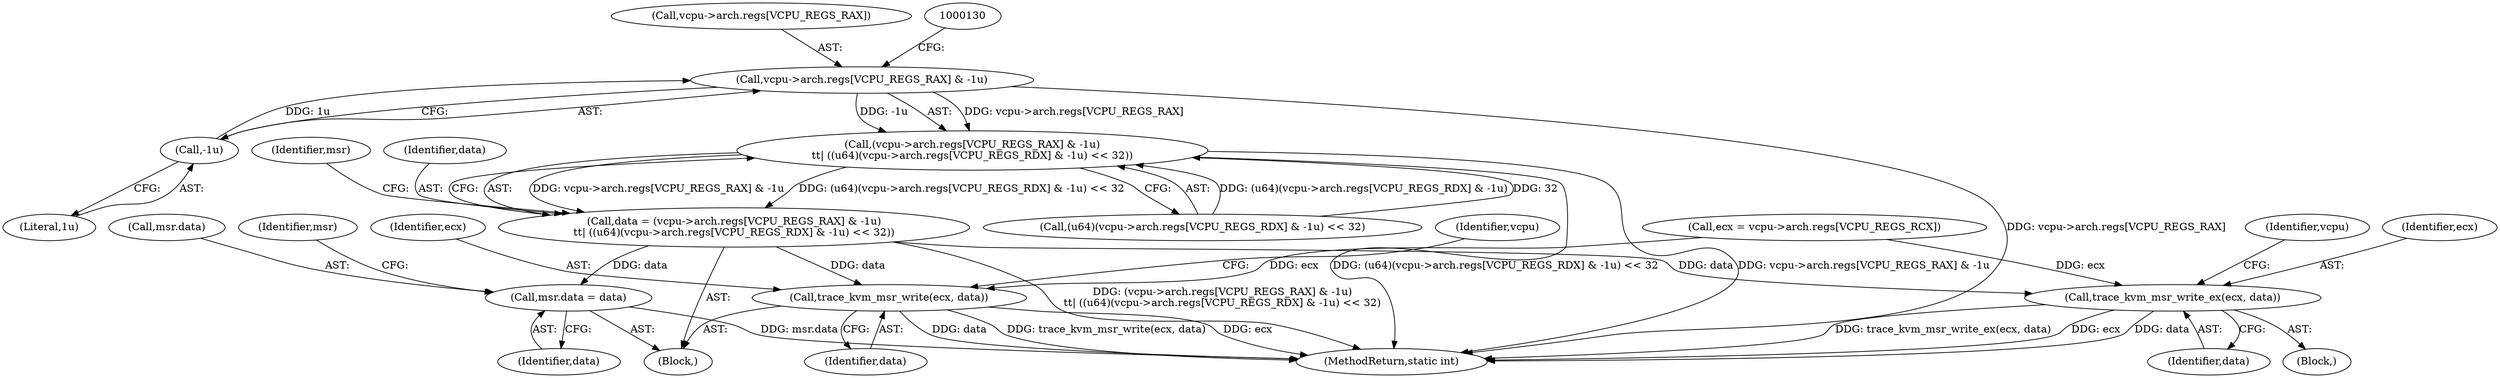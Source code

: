 digraph "0_linux_854e8bb1aa06c578c2c9145fa6bfe3680ef63b23_0@array" {
"1000118" [label="(Call,vcpu->arch.regs[VCPU_REGS_RAX] & -1u)"];
"1000126" [label="(Call,-1u)"];
"1000117" [label="(Call,(vcpu->arch.regs[VCPU_REGS_RAX] & -1u)\n\t\t| ((u64)(vcpu->arch.regs[VCPU_REGS_RDX] & -1u) << 32))"];
"1000115" [label="(Call,data = (vcpu->arch.regs[VCPU_REGS_RAX] & -1u)\n\t\t| ((u64)(vcpu->arch.regs[VCPU_REGS_RDX] & -1u) << 32))"];
"1000142" [label="(Call,msr.data = data)"];
"1000165" [label="(Call,trace_kvm_msr_write_ex(ecx, data))"];
"1000173" [label="(Call,trace_kvm_msr_write(ecx, data))"];
"1000128" [label="(Call,(u64)(vcpu->arch.regs[VCPU_REGS_RDX] & -1u) << 32)"];
"1000142" [label="(Call,msr.data = data)"];
"1000175" [label="(Identifier,data)"];
"1000119" [label="(Call,vcpu->arch.regs[VCPU_REGS_RAX])"];
"1000149" [label="(Identifier,msr)"];
"1000117" [label="(Call,(vcpu->arch.regs[VCPU_REGS_RAX] & -1u)\n\t\t| ((u64)(vcpu->arch.regs[VCPU_REGS_RDX] & -1u) << 32))"];
"1000169" [label="(Identifier,vcpu)"];
"1000174" [label="(Identifier,ecx)"];
"1000166" [label="(Identifier,ecx)"];
"1000180" [label="(MethodReturn,static int)"];
"1000177" [label="(Identifier,vcpu)"];
"1000144" [label="(Identifier,msr)"];
"1000143" [label="(Call,msr.data)"];
"1000116" [label="(Identifier,data)"];
"1000164" [label="(Block,)"];
"1000173" [label="(Call,trace_kvm_msr_write(ecx, data))"];
"1000127" [label="(Literal,1u)"];
"1000118" [label="(Call,vcpu->arch.regs[VCPU_REGS_RAX] & -1u)"];
"1000165" [label="(Call,trace_kvm_msr_write_ex(ecx, data))"];
"1000115" [label="(Call,data = (vcpu->arch.regs[VCPU_REGS_RAX] & -1u)\n\t\t| ((u64)(vcpu->arch.regs[VCPU_REGS_RDX] & -1u) << 32))"];
"1000146" [label="(Identifier,data)"];
"1000105" [label="(Call,ecx = vcpu->arch.regs[VCPU_REGS_RCX])"];
"1000126" [label="(Call,-1u)"];
"1000167" [label="(Identifier,data)"];
"1000102" [label="(Block,)"];
"1000118" -> "1000117"  [label="AST: "];
"1000118" -> "1000126"  [label="CFG: "];
"1000119" -> "1000118"  [label="AST: "];
"1000126" -> "1000118"  [label="AST: "];
"1000130" -> "1000118"  [label="CFG: "];
"1000118" -> "1000180"  [label="DDG: vcpu->arch.regs[VCPU_REGS_RAX]"];
"1000118" -> "1000117"  [label="DDG: vcpu->arch.regs[VCPU_REGS_RAX]"];
"1000118" -> "1000117"  [label="DDG: -1u"];
"1000126" -> "1000118"  [label="DDG: 1u"];
"1000126" -> "1000127"  [label="CFG: "];
"1000127" -> "1000126"  [label="AST: "];
"1000117" -> "1000115"  [label="AST: "];
"1000117" -> "1000128"  [label="CFG: "];
"1000128" -> "1000117"  [label="AST: "];
"1000115" -> "1000117"  [label="CFG: "];
"1000117" -> "1000180"  [label="DDG: vcpu->arch.regs[VCPU_REGS_RAX] & -1u"];
"1000117" -> "1000180"  [label="DDG: (u64)(vcpu->arch.regs[VCPU_REGS_RDX] & -1u) << 32"];
"1000117" -> "1000115"  [label="DDG: vcpu->arch.regs[VCPU_REGS_RAX] & -1u"];
"1000117" -> "1000115"  [label="DDG: (u64)(vcpu->arch.regs[VCPU_REGS_RDX] & -1u) << 32"];
"1000128" -> "1000117"  [label="DDG: (u64)(vcpu->arch.regs[VCPU_REGS_RDX] & -1u)"];
"1000128" -> "1000117"  [label="DDG: 32"];
"1000115" -> "1000102"  [label="AST: "];
"1000116" -> "1000115"  [label="AST: "];
"1000144" -> "1000115"  [label="CFG: "];
"1000115" -> "1000180"  [label="DDG: (vcpu->arch.regs[VCPU_REGS_RAX] & -1u)\n\t\t| ((u64)(vcpu->arch.regs[VCPU_REGS_RDX] & -1u) << 32)"];
"1000115" -> "1000142"  [label="DDG: data"];
"1000115" -> "1000165"  [label="DDG: data"];
"1000115" -> "1000173"  [label="DDG: data"];
"1000142" -> "1000102"  [label="AST: "];
"1000142" -> "1000146"  [label="CFG: "];
"1000143" -> "1000142"  [label="AST: "];
"1000146" -> "1000142"  [label="AST: "];
"1000149" -> "1000142"  [label="CFG: "];
"1000142" -> "1000180"  [label="DDG: msr.data"];
"1000165" -> "1000164"  [label="AST: "];
"1000165" -> "1000167"  [label="CFG: "];
"1000166" -> "1000165"  [label="AST: "];
"1000167" -> "1000165"  [label="AST: "];
"1000169" -> "1000165"  [label="CFG: "];
"1000165" -> "1000180"  [label="DDG: ecx"];
"1000165" -> "1000180"  [label="DDG: data"];
"1000165" -> "1000180"  [label="DDG: trace_kvm_msr_write_ex(ecx, data)"];
"1000105" -> "1000165"  [label="DDG: ecx"];
"1000173" -> "1000102"  [label="AST: "];
"1000173" -> "1000175"  [label="CFG: "];
"1000174" -> "1000173"  [label="AST: "];
"1000175" -> "1000173"  [label="AST: "];
"1000177" -> "1000173"  [label="CFG: "];
"1000173" -> "1000180"  [label="DDG: trace_kvm_msr_write(ecx, data)"];
"1000173" -> "1000180"  [label="DDG: ecx"];
"1000173" -> "1000180"  [label="DDG: data"];
"1000105" -> "1000173"  [label="DDG: ecx"];
}
